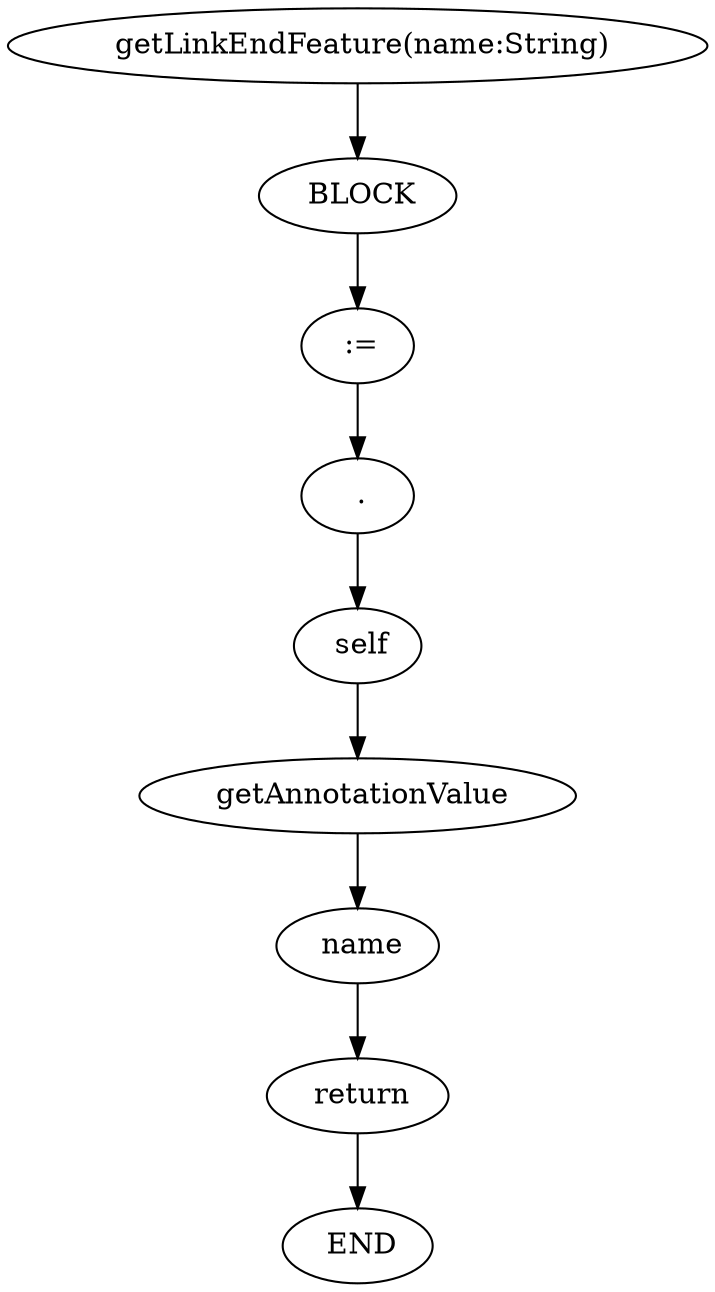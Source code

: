 digraph testGraph {
897[label=" getLinkEndFeature(name:String)"]
899[label="BLOCK"]
897 -> 899[color=black]
899[label=" BLOCK"]
900[label=":="]
899 -> 900[color=black]
900[label=" :="]
903[label="."]
900 -> 903[color=black]
903[label=" ."]
904[label="self"]
903 -> 904[color=black]
904[label=" self"]
905[label="getAnnotationValue"]
904 -> 905[color=black]
905[label=" getAnnotationValue"]
908[label="name"]
905 -> 908[color=black]
908[label=" name"]
909[label="return"]
908 -> 909[color=black]
909[label=" return"]
898[label="END"]
909 -> 898[color=black]
898[label=" END"]
}

